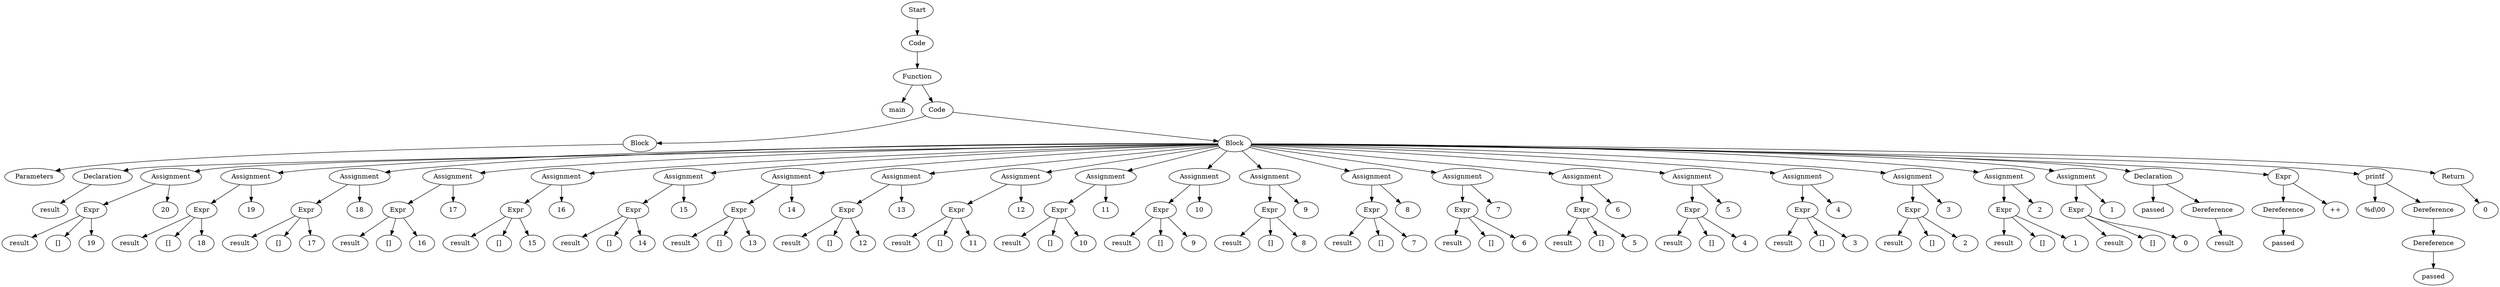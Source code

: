 digraph AST {
  "131770530619664" [label="Start"];
  "131770530619664" -> "131770530625760";
  "131770530625760" [label="Code"];
  "131770530625760" -> "131770528988080";
  "131770528988080" [label="Function"];
  "131770528988080" -> "131770530267968";
  "131770528988080" -> "131770530268064";
  "131770530267968" [label="main"];
  "131770530268064" [label="Code"];
  "131770530268064" -> "131770530267872";
  "131770530268064" -> "131770530269168";
  "131770530267872" [label="Block"];
  "131770530267872" -> "131770530267680";
  "131770530267680" [label="Parameters"];
  "131770530269168" [label="Block"];
  "131770530269168" -> "131770535114784";
  "131770530269168" -> "131770529238320";
  "131770530269168" -> "131770529235056";
  "131770530269168" -> "131770529249072";
  "131770530269168" -> "131770529237648";
  "131770530269168" -> "131770529245472";
  "131770530269168" -> "131770531750880";
  "131770530269168" -> "131770531747904";
  "131770530269168" -> "131770530766304";
  "131770530269168" -> "131770530763280";
  "131770530269168" -> "131770530763472";
  "131770530269168" -> "131770530767792";
  "131770530269168" -> "131770528852640";
  "131770530269168" -> "131770528852352";
  "131770530269168" -> "131770531748336";
  "131770530269168" -> "131770531929280";
  "131770530269168" -> "131770530326480";
  "131770530269168" -> "131770530324272";
  "131770530269168" -> "131770531928320";
  "131770530269168" -> "131770530325376";
  "131770530269168" -> "131770530325520";
  "131770530269168" -> "131770529238944";
  "131770530269168" -> "131770529245280";
  "131770530269168" -> "131770529246624";
  "131770530269168" -> "131770529248688";
  "131770535114784" [label="Declaration"];
  "131770535114784" -> "131770535116512";
  "131770535116512" [label="result"];
  "131770529238320" [label="Assignment"];
  "131770529238320" -> "131770529238032";
  "131770529238320" -> "131770529237168";
  "131770529238032" [label="Expr"];
  "131770529238032" -> "131770529240480";
  "131770529238032" -> "131770529245040";
  "131770529238032" -> "131770529238224";
  "131770529240480" [label="result"];
  "131770529245040" [label="[]"];
  "131770529238224" [label="19"];
  "131770529237168" [label="20"];
  "131770529235056" [label="Assignment"];
  "131770529235056" -> "131770529241440";
  "131770529235056" -> "131770529235488";
  "131770529241440" [label="Expr"];
  "131770529241440" -> "131770529249024";
  "131770529241440" -> "131770529237936";
  "131770529241440" -> "131770529242832";
  "131770529249024" [label="result"];
  "131770529237936" [label="[]"];
  "131770529242832" [label="18"];
  "131770529235488" [label="19"];
  "131770529249072" [label="Assignment"];
  "131770529249072" -> "131770529236928";
  "131770529249072" -> "131770529240288";
  "131770529236928" [label="Expr"];
  "131770529236928" -> "131770529248064";
  "131770529236928" -> "131770529240624";
  "131770529236928" -> "131770529235008";
  "131770529248064" [label="result"];
  "131770529240624" [label="[]"];
  "131770529235008" [label="17"];
  "131770529240288" [label="18"];
  "131770529237648" [label="Assignment"];
  "131770529237648" -> "131770529247920";
  "131770529237648" -> "131770529238128";
  "131770529247920" [label="Expr"];
  "131770529247920" -> "131770529245424";
  "131770529247920" -> "131770529249168";
  "131770529247920" -> "131770529247968";
  "131770529245424" [label="result"];
  "131770529249168" [label="[]"];
  "131770529247968" [label="16"];
  "131770529238128" [label="17"];
  "131770529245472" [label="Assignment"];
  "131770529245472" -> "131770529241968";
  "131770529245472" -> "131770529243600";
  "131770529241968" [label="Expr"];
  "131770529241968" -> "131770529244464";
  "131770529241968" -> "131770529248208";
  "131770529241968" -> "131770529237984";
  "131770529244464" [label="result"];
  "131770529248208" [label="[]"];
  "131770529237984" [label="15"];
  "131770529243600" [label="16"];
  "131770531750880" [label="Assignment"];
  "131770531750880" -> "131770529245664";
  "131770531750880" -> "131770529242880";
  "131770529245664" [label="Expr"];
  "131770529245664" -> "131770529244512";
  "131770529245664" -> "131770529245328";
  "131770529245664" -> "131770529245520";
  "131770529244512" [label="result"];
  "131770529245328" [label="[]"];
  "131770529245520" [label="14"];
  "131770529242880" [label="15"];
  "131770531747904" [label="Assignment"];
  "131770531747904" -> "131770529246672";
  "131770531747904" -> "131770529243360";
  "131770529246672" [label="Expr"];
  "131770529246672" -> "131770529145344";
  "131770529246672" -> "131770529244608";
  "131770529246672" -> "131770529246768";
  "131770529145344" [label="result"];
  "131770529244608" [label="[]"];
  "131770529246768" [label="13"];
  "131770529243360" [label="14"];
  "131770530766304" [label="Assignment"];
  "131770530766304" -> "131770529137424";
  "131770530766304" -> "131770529240816";
  "131770529137424" [label="Expr"];
  "131770529137424" -> "131770530770768";
  "131770529137424" -> "131770529244320";
  "131770529137424" -> "131770529146496";
  "131770530770768" [label="result"];
  "131770529244320" [label="[]"];
  "131770529146496" [label="12"];
  "131770529240816" [label="13"];
  "131770530763280" [label="Assignment"];
  "131770530763280" -> "131770530770000";
  "131770530763280" -> "131770528850960";
  "131770530770000" [label="Expr"];
  "131770530770000" -> "131770530766448";
  "131770530770000" -> "131770529145776";
  "131770530770000" -> "131770530761216";
  "131770530766448" [label="result"];
  "131770529145776" [label="[]"];
  "131770530761216" [label="11"];
  "131770528850960" [label="12"];
  "131770530763472" [label="Assignment"];
  "131770530763472" -> "131770530767936";
  "131770530763472" -> "131770528855712";
  "131770530767936" [label="Expr"];
  "131770530767936" -> "131770530763952";
  "131770530767936" -> "131770530763232";
  "131770530767936" -> "131770530759152";
  "131770530763952" [label="result"];
  "131770530763232" [label="[]"];
  "131770530759152" [label="10"];
  "131770528855712" [label="11"];
  "131770530767792" [label="Assignment"];
  "131770530767792" -> "131770530764288";
  "131770530767792" -> "131770528851968";
  "131770530764288" [label="Expr"];
  "131770530764288" -> "131770530765776";
  "131770530764288" -> "131770530763568";
  "131770530764288" -> "131770530770720";
  "131770530765776" [label="result"];
  "131770530763568" [label="[]"];
  "131770530770720" [label="9"];
  "131770528851968" [label="10"];
  "131770528852640" [label="Assignment"];
  "131770528852640" -> "131770530766256";
  "131770528852640" -> "131770531749680";
  "131770530766256" [label="Expr"];
  "131770530766256" -> "131770530761984";
  "131770530766256" -> "131770530768320";
  "131770530766256" -> "131770530771728";
  "131770530761984" [label="result"];
  "131770530768320" [label="[]"];
  "131770530771728" [label="8"];
  "131770531749680" [label="9"];
  "131770528852352" [label="Assignment"];
  "131770528852352" -> "131770530765056";
  "131770528852352" -> "131770531749488";
  "131770530765056" [label="Expr"];
  "131770530765056" -> "131770530765248";
  "131770530765056" -> "131770530764096";
  "131770530765056" -> "131770530771008";
  "131770530765248" [label="result"];
  "131770530764096" [label="[]"];
  "131770530771008" [label="7"];
  "131770531749488" [label="8"];
  "131770531748336" [label="Assignment"];
  "131770531748336" -> "131770530763520";
  "131770531748336" -> "131770531932112";
  "131770530763520" [label="Expr"];
  "131770530763520" -> "131770531746320";
  "131770530763520" -> "131770530765728";
  "131770530763520" -> "131770530761840";
  "131770531746320" [label="result"];
  "131770530765728" [label="[]"];
  "131770530761840" [label="6"];
  "131770531932112" [label="7"];
  "131770531929280" [label="Assignment"];
  "131770531929280" -> "131770531748960";
  "131770531929280" -> "131770531934416";
  "131770531748960" [label="Expr"];
  "131770531748960" -> "131770531749392";
  "131770531748960" -> "131770531749920";
  "131770531748960" -> "131770531746464";
  "131770531749392" [label="result"];
  "131770531749920" [label="[]"];
  "131770531746464" [label="5"];
  "131770531934416" [label="6"];
  "131770530326480" [label="Assignment"];
  "131770530326480" -> "131770531752992";
  "131770530326480" -> "131770530770096";
  "131770531752992" [label="Expr"];
  "131770531752992" -> "131770528978816";
  "131770531752992" -> "131770531755872";
  "131770531752992" -> "131770531743872";
  "131770528978816" [label="result"];
  "131770531755872" [label="[]"];
  "131770531743872" [label="4"];
  "131770530770096" [label="5"];
  "131770530324272" [label="Assignment"];
  "131770530324272" -> "131770531750256";
  "131770530324272" -> "131770530767360";
  "131770531750256" [label="Expr"];
  "131770531750256" -> "131770528851872";
  "131770531750256" -> "131770531744592";
  "131770531750256" -> "131770528987888";
  "131770528851872" [label="result"];
  "131770531744592" [label="[]"];
  "131770528987888" [label="3"];
  "131770530767360" [label="4"];
  "131770531928320" [label="Assignment"];
  "131770531928320" -> "131770528855760";
  "131770531928320" -> "131770530767696";
  "131770528855760" [label="Expr"];
  "131770528855760" -> "131770531933456";
  "131770528855760" -> "131770528851008";
  "131770528855760" -> "131770528853696";
  "131770531933456" [label="result"];
  "131770528851008" [label="[]"];
  "131770528853696" [label="2"];
  "131770530767696" [label="3"];
  "131770530325376" [label="Assignment"];
  "131770530325376" -> "131770531926640";
  "131770530325376" -> "131770530769088";
  "131770531926640" [label="Expr"];
  "131770531926640" -> "131770530324800";
  "131770531926640" -> "131770528853168";
  "131770531926640" -> "131770531936144";
  "131770530324800" [label="result"];
  "131770528853168" [label="[]"];
  "131770531936144" [label="1"];
  "131770530769088" [label="2"];
  "131770530325520" [label="Assignment"];
  "131770530325520" -> "131770531935712";
  "131770530325520" -> "131770530767840";
  "131770531935712" [label="Expr"];
  "131770531935712" -> "131770531934224";
  "131770531935712" -> "131770531930624";
  "131770531935712" -> "131770531929904";
  "131770531934224" [label="result"];
  "131770531930624" [label="[]"];
  "131770531929904" [label="0"];
  "131770530767840" [label="1"];
  "131770529238944" [label="Declaration"];
  "131770529238944" -> "131770529244176";
  "131770529238944" -> "131770529243888";
  "131770529244176" [label="passed"];
  "131770529243888" [label="Dereference"];
  "131770529243888" -> "131770529244848";
  "131770529244848" [label="result"];
  "131770529245280" [label="Expr"];
  "131770529245280" -> "131770529244080";
  "131770529245280" -> "131770529245904";
  "131770529244080" [label="Dereference"];
  "131770529244080" -> "131770529245856";
  "131770529245856" [label="passed"];
  "131770529245904" [label="++"];
  "131770529246624" [label="printf"];
  "131770529246624" -> "131770529247488";
  "131770529246624" -> "131770529244032";
  "131770529247488" [label="%d\\00"];
  "131770529244032" [label="Dereference"];
  "131770529244032" -> "131770529243984";
  "131770529243984" [label="Dereference"];
  "131770529243984" -> "131770529248400";
  "131770529248400" [label="passed"];
  "131770529248688" [label="Return"];
  "131770529248688" -> "131770529249408";
  "131770529249408" [label="0"];
}
